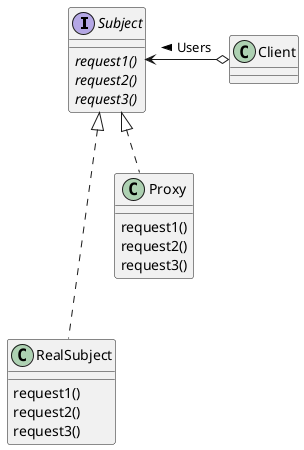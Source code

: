@startuml

interface Subject {
	{abstract} request1()
	{abstract} request2()
	{abstract} request3()
}

class RealSubject {
	request1()
	request2()
	request3()
}

class Proxy {
	request1()
	request2()
	request3()
}

Subject <|... RealSubject
Subject <|.. Proxy
Subject <-right-o Client : Users <

@enduml